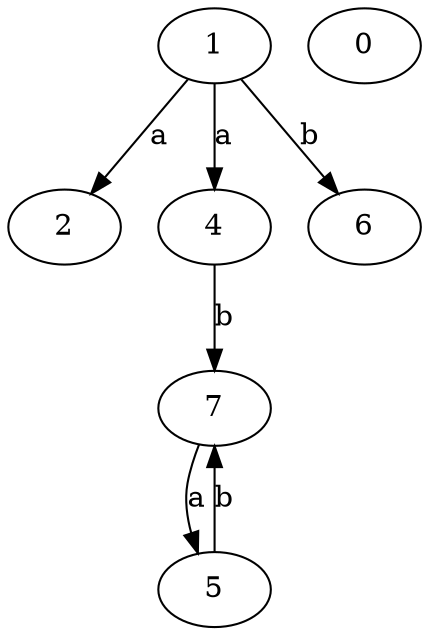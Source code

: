strict digraph  {
1;
2;
4;
0;
5;
6;
7;
1 -> 2  [label=a];
1 -> 4  [label=a];
1 -> 6  [label=b];
4 -> 7  [label=b];
5 -> 7  [label=b];
7 -> 5  [label=a];
}
